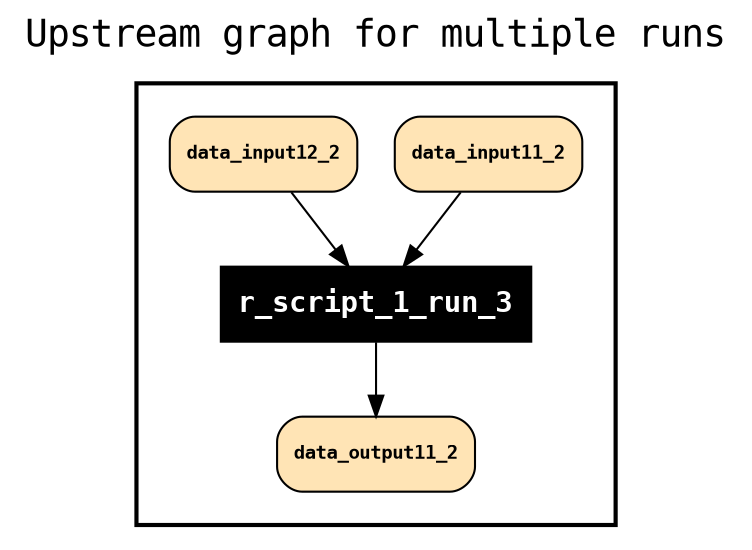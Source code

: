 
digraph yw_data_view {
rankdir=TB
fontname=Courier; fontsize=18; labelloc=t
label="Upstream graph for multiple runs"
subgraph cluster_workflow { label=""; color=black; penwidth=2
subgraph cluster_workflow_inner { label=""; color=white
node[shape=box style=filled fillcolor="black" peripheries=1 fontname="Courier-Bold" fontcolor=white]
r_script_1_run_3
node[shape=box style="rounded,filled" fillcolor="#FFE4B5" peripheries=1 fontname="Courier-Bold" fontsize=9 fontcolor=black]
data_input11_2
data_input12_2
data_output11_2
}}
data_input12_2 -> r_script_1_run_3
data_input11_2 -> r_script_1_run_3
r_script_1_run_3 -> data_output11_2
}

